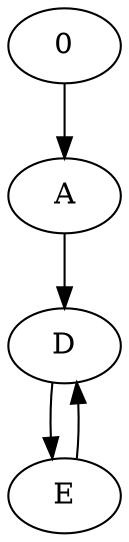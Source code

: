 digraph G {
0 [cond="opcode is zero"]
A [cond=true, repeat="*", lazyrepeat=true]
D [cond=true]
E [cond="opcode is ahah"]
0 -> A [childnumber=1]
A -> D [childnumber=1]
D -> E [childnumber=1]
E -> D [childnumber=2]
}
